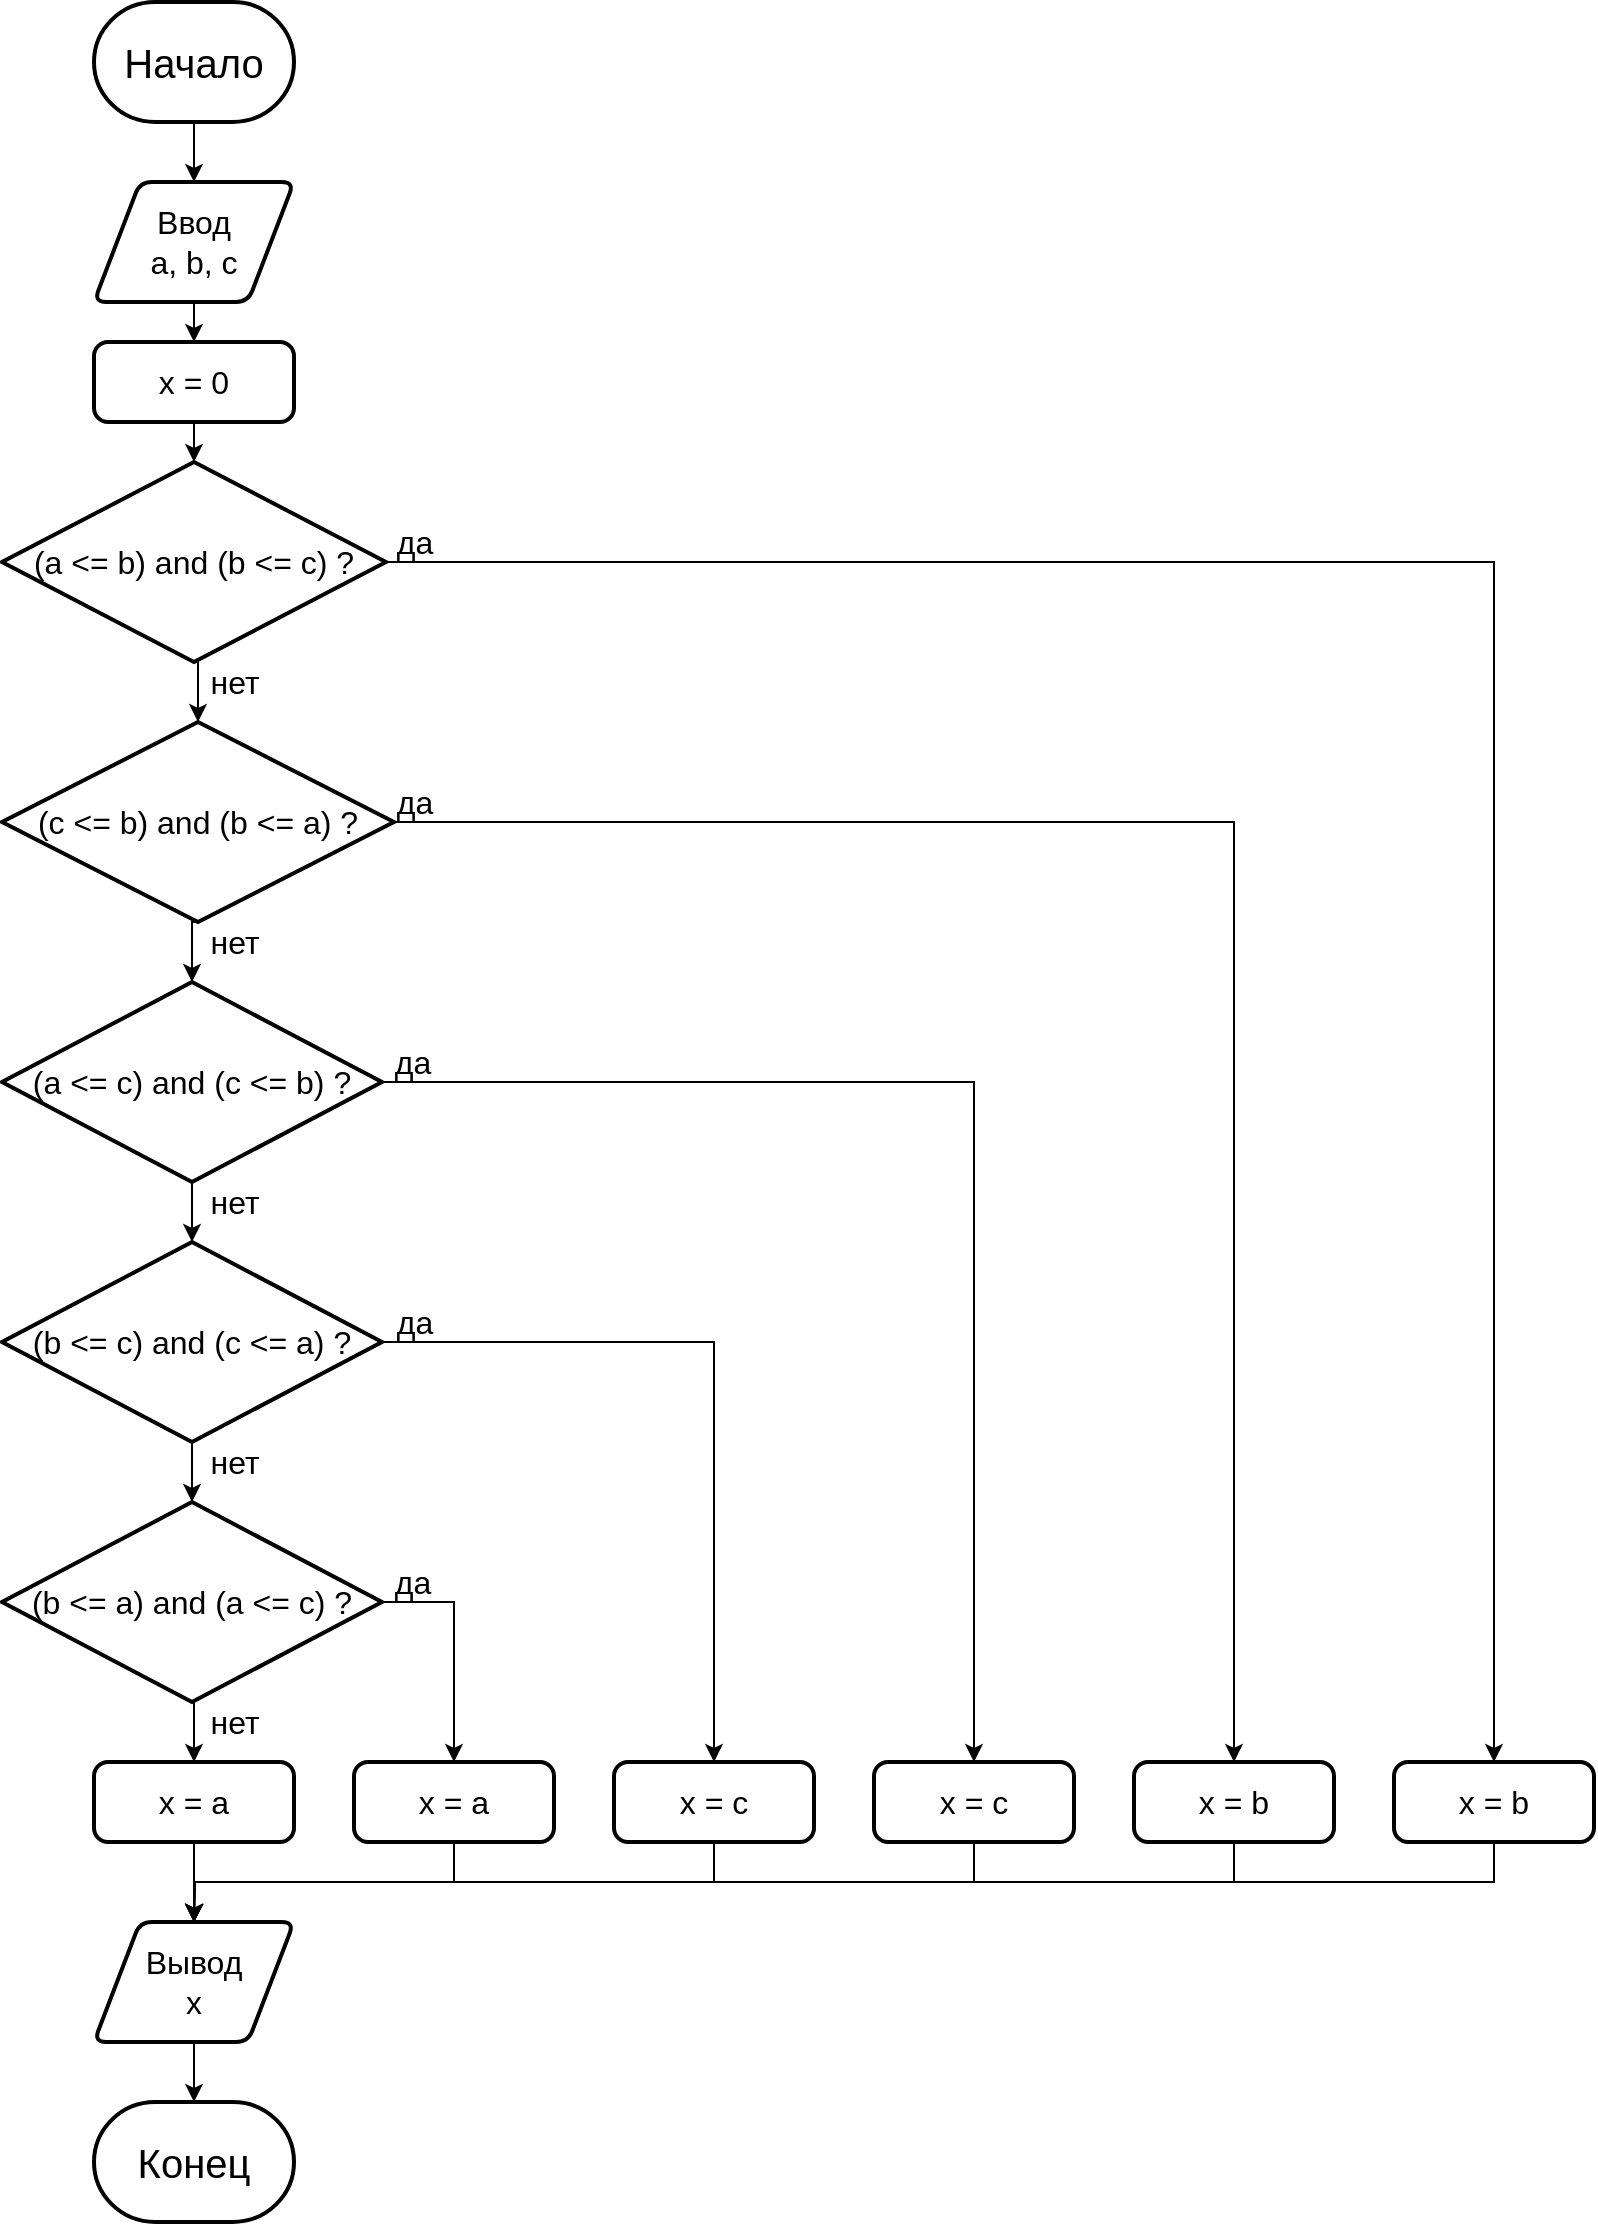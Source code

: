 <mxfile version="16.5.1" type="device"><diagram id="C5RBs43oDa-KdzZeNtuy" name="Page-1"><mxGraphModel dx="1038" dy="641" grid="1" gridSize="10" guides="1" tooltips="1" connect="1" arrows="1" fold="1" page="1" pageScale="1" pageWidth="827" pageHeight="1169" math="0" shadow="0"><root><mxCell id="WIyWlLk6GJQsqaUBKTNV-0"/><mxCell id="WIyWlLk6GJQsqaUBKTNV-1" parent="WIyWlLk6GJQsqaUBKTNV-0"/><mxCell id="g63S7qlXy1JvxqLdpf7K-1" style="edgeStyle=orthogonalEdgeStyle;rounded=0;orthogonalLoop=1;jettySize=auto;html=1;exitX=0.5;exitY=1;exitDx=0;exitDy=0;exitPerimeter=0;fontSize=16;" edge="1" parent="WIyWlLk6GJQsqaUBKTNV-1" source="5FSRWbrrC5H5Z-ie-0Nd-0" target="g63S7qlXy1JvxqLdpf7K-0"><mxGeometry relative="1" as="geometry"/></mxCell><mxCell id="5FSRWbrrC5H5Z-ie-0Nd-0" value="&lt;font style=&quot;font-size: 20px&quot;&gt;Начало&lt;/font&gt;" style="strokeWidth=2;html=1;shape=mxgraph.flowchart.terminator;whiteSpace=wrap;" parent="WIyWlLk6GJQsqaUBKTNV-1" vertex="1"><mxGeometry x="70" y="10" width="100" height="60" as="geometry"/></mxCell><mxCell id="5FSRWbrrC5H5Z-ie-0Nd-1" value="Конец" style="strokeWidth=2;html=1;shape=mxgraph.flowchart.terminator;whiteSpace=wrap;fontSize=20;" parent="WIyWlLk6GJQsqaUBKTNV-1" vertex="1"><mxGeometry x="70" y="1060" width="100" height="60" as="geometry"/></mxCell><mxCell id="g63S7qlXy1JvxqLdpf7K-3" style="edgeStyle=orthogonalEdgeStyle;rounded=0;orthogonalLoop=1;jettySize=auto;html=1;exitX=0.5;exitY=1;exitDx=0;exitDy=0;entryX=0.5;entryY=0;entryDx=0;entryDy=0;fontSize=16;" edge="1" parent="WIyWlLk6GJQsqaUBKTNV-1" source="g63S7qlXy1JvxqLdpf7K-0" target="g63S7qlXy1JvxqLdpf7K-2"><mxGeometry relative="1" as="geometry"/></mxCell><mxCell id="g63S7qlXy1JvxqLdpf7K-0" value="Ввод&lt;br&gt;a, b, c" style="shape=parallelogram;html=1;strokeWidth=2;perimeter=parallelogramPerimeter;whiteSpace=wrap;rounded=1;arcSize=12;size=0.23;fontSize=16;" vertex="1" parent="WIyWlLk6GJQsqaUBKTNV-1"><mxGeometry x="70" y="100" width="100" height="60" as="geometry"/></mxCell><mxCell id="g63S7qlXy1JvxqLdpf7K-9" style="edgeStyle=orthogonalEdgeStyle;rounded=0;orthogonalLoop=1;jettySize=auto;html=1;exitX=0.5;exitY=1;exitDx=0;exitDy=0;entryX=0.5;entryY=0;entryDx=0;entryDy=0;entryPerimeter=0;fontSize=16;" edge="1" parent="WIyWlLk6GJQsqaUBKTNV-1" source="g63S7qlXy1JvxqLdpf7K-2" target="g63S7qlXy1JvxqLdpf7K-4"><mxGeometry relative="1" as="geometry"/></mxCell><mxCell id="g63S7qlXy1JvxqLdpf7K-2" value="x = 0" style="rounded=1;whiteSpace=wrap;html=1;absoluteArcSize=1;arcSize=14;strokeWidth=2;fontSize=16;" vertex="1" parent="WIyWlLk6GJQsqaUBKTNV-1"><mxGeometry x="70" y="180" width="100" height="40" as="geometry"/></mxCell><mxCell id="g63S7qlXy1JvxqLdpf7K-14" style="edgeStyle=orthogonalEdgeStyle;rounded=0;orthogonalLoop=1;jettySize=auto;html=1;exitX=0.5;exitY=1;exitDx=0;exitDy=0;exitPerimeter=0;entryX=0.5;entryY=0;entryDx=0;entryDy=0;entryPerimeter=0;fontSize=16;" edge="1" parent="WIyWlLk6GJQsqaUBKTNV-1" source="g63S7qlXy1JvxqLdpf7K-4" target="g63S7qlXy1JvxqLdpf7K-5"><mxGeometry relative="1" as="geometry"/></mxCell><mxCell id="g63S7qlXy1JvxqLdpf7K-40" style="edgeStyle=orthogonalEdgeStyle;rounded=0;orthogonalLoop=1;jettySize=auto;html=1;exitX=1;exitY=0.5;exitDx=0;exitDy=0;exitPerimeter=0;fontSize=16;" edge="1" parent="WIyWlLk6GJQsqaUBKTNV-1" source="g63S7qlXy1JvxqLdpf7K-4" target="g63S7qlXy1JvxqLdpf7K-29"><mxGeometry relative="1" as="geometry"/></mxCell><mxCell id="g63S7qlXy1JvxqLdpf7K-4" value="(a &amp;lt;= b) and (b &amp;lt;= c) ?" style="strokeWidth=2;html=1;shape=mxgraph.flowchart.decision;whiteSpace=wrap;fontSize=16;" vertex="1" parent="WIyWlLk6GJQsqaUBKTNV-1"><mxGeometry x="24" y="240" width="192" height="100" as="geometry"/></mxCell><mxCell id="g63S7qlXy1JvxqLdpf7K-15" style="edgeStyle=orthogonalEdgeStyle;rounded=0;orthogonalLoop=1;jettySize=auto;html=1;exitX=0.5;exitY=1;exitDx=0;exitDy=0;exitPerimeter=0;entryX=0.5;entryY=0;entryDx=0;entryDy=0;entryPerimeter=0;fontSize=16;" edge="1" parent="WIyWlLk6GJQsqaUBKTNV-1" source="g63S7qlXy1JvxqLdpf7K-5" target="g63S7qlXy1JvxqLdpf7K-8"><mxGeometry relative="1" as="geometry"/></mxCell><mxCell id="g63S7qlXy1JvxqLdpf7K-39" style="edgeStyle=orthogonalEdgeStyle;rounded=0;orthogonalLoop=1;jettySize=auto;html=1;exitX=1;exitY=0.5;exitDx=0;exitDy=0;exitPerimeter=0;fontSize=16;" edge="1" parent="WIyWlLk6GJQsqaUBKTNV-1" source="g63S7qlXy1JvxqLdpf7K-5" target="g63S7qlXy1JvxqLdpf7K-28"><mxGeometry relative="1" as="geometry"/></mxCell><mxCell id="g63S7qlXy1JvxqLdpf7K-5" value="(c &amp;lt;= b) and (b &amp;lt;= a) ?" style="strokeWidth=2;html=1;shape=mxgraph.flowchart.decision;whiteSpace=wrap;fontSize=16;" vertex="1" parent="WIyWlLk6GJQsqaUBKTNV-1"><mxGeometry x="24" y="370" width="196" height="100" as="geometry"/></mxCell><mxCell id="g63S7qlXy1JvxqLdpf7K-17" style="edgeStyle=orthogonalEdgeStyle;rounded=0;orthogonalLoop=1;jettySize=auto;html=1;exitX=0.5;exitY=1;exitDx=0;exitDy=0;exitPerimeter=0;entryX=0.5;entryY=0;entryDx=0;entryDy=0;entryPerimeter=0;fontSize=16;" edge="1" parent="WIyWlLk6GJQsqaUBKTNV-1" source="g63S7qlXy1JvxqLdpf7K-6" target="g63S7qlXy1JvxqLdpf7K-7"><mxGeometry relative="1" as="geometry"/></mxCell><mxCell id="g63S7qlXy1JvxqLdpf7K-36" style="edgeStyle=orthogonalEdgeStyle;rounded=0;orthogonalLoop=1;jettySize=auto;html=1;exitX=1;exitY=0.5;exitDx=0;exitDy=0;exitPerimeter=0;entryX=0.5;entryY=0;entryDx=0;entryDy=0;fontSize=16;" edge="1" parent="WIyWlLk6GJQsqaUBKTNV-1" source="g63S7qlXy1JvxqLdpf7K-6" target="g63S7qlXy1JvxqLdpf7K-26"><mxGeometry relative="1" as="geometry"/></mxCell><mxCell id="g63S7qlXy1JvxqLdpf7K-6" value="(b &amp;lt;= c) and (c &amp;lt;= a) ?" style="strokeWidth=2;html=1;shape=mxgraph.flowchart.decision;whiteSpace=wrap;fontSize=16;" vertex="1" parent="WIyWlLk6GJQsqaUBKTNV-1"><mxGeometry x="24" y="630" width="190" height="100" as="geometry"/></mxCell><mxCell id="g63S7qlXy1JvxqLdpf7K-18" style="edgeStyle=orthogonalEdgeStyle;rounded=0;orthogonalLoop=1;jettySize=auto;html=1;exitX=0.5;exitY=1;exitDx=0;exitDy=0;exitPerimeter=0;entryX=0.5;entryY=0;entryDx=0;entryDy=0;fontSize=16;" edge="1" parent="WIyWlLk6GJQsqaUBKTNV-1" source="g63S7qlXy1JvxqLdpf7K-7" target="g63S7qlXy1JvxqLdpf7K-13"><mxGeometry relative="1" as="geometry"/></mxCell><mxCell id="g63S7qlXy1JvxqLdpf7K-35" style="edgeStyle=orthogonalEdgeStyle;rounded=0;orthogonalLoop=1;jettySize=auto;html=1;exitX=1;exitY=0.5;exitDx=0;exitDy=0;exitPerimeter=0;fontSize=16;" edge="1" parent="WIyWlLk6GJQsqaUBKTNV-1" source="g63S7qlXy1JvxqLdpf7K-7" target="g63S7qlXy1JvxqLdpf7K-25"><mxGeometry relative="1" as="geometry"/></mxCell><mxCell id="g63S7qlXy1JvxqLdpf7K-7" value="(b &amp;lt;= a) and (a &amp;lt;= c) ?" style="strokeWidth=2;html=1;shape=mxgraph.flowchart.decision;whiteSpace=wrap;fontSize=16;" vertex="1" parent="WIyWlLk6GJQsqaUBKTNV-1"><mxGeometry x="24" y="760" width="190" height="100" as="geometry"/></mxCell><mxCell id="g63S7qlXy1JvxqLdpf7K-16" style="edgeStyle=orthogonalEdgeStyle;rounded=0;orthogonalLoop=1;jettySize=auto;html=1;exitX=0.5;exitY=1;exitDx=0;exitDy=0;exitPerimeter=0;entryX=0.5;entryY=0;entryDx=0;entryDy=0;entryPerimeter=0;fontSize=16;" edge="1" parent="WIyWlLk6GJQsqaUBKTNV-1" source="g63S7qlXy1JvxqLdpf7K-8" target="g63S7qlXy1JvxqLdpf7K-6"><mxGeometry relative="1" as="geometry"/></mxCell><mxCell id="g63S7qlXy1JvxqLdpf7K-37" style="edgeStyle=orthogonalEdgeStyle;rounded=0;orthogonalLoop=1;jettySize=auto;html=1;exitX=1;exitY=0.5;exitDx=0;exitDy=0;exitPerimeter=0;entryX=0.5;entryY=0;entryDx=0;entryDy=0;fontSize=16;" edge="1" parent="WIyWlLk6GJQsqaUBKTNV-1" source="g63S7qlXy1JvxqLdpf7K-8" target="g63S7qlXy1JvxqLdpf7K-27"><mxGeometry relative="1" as="geometry"/></mxCell><mxCell id="g63S7qlXy1JvxqLdpf7K-8" value="(a &amp;lt;= c) and (c &amp;lt;= b) ?" style="strokeWidth=2;html=1;shape=mxgraph.flowchart.decision;whiteSpace=wrap;fontSize=16;" vertex="1" parent="WIyWlLk6GJQsqaUBKTNV-1"><mxGeometry x="24" y="500" width="190" height="100" as="geometry"/></mxCell><mxCell id="g63S7qlXy1JvxqLdpf7K-12" style="edgeStyle=orthogonalEdgeStyle;rounded=0;orthogonalLoop=1;jettySize=auto;html=1;exitX=0.5;exitY=1;exitDx=0;exitDy=0;entryX=0.5;entryY=0;entryDx=0;entryDy=0;entryPerimeter=0;fontSize=16;" edge="1" parent="WIyWlLk6GJQsqaUBKTNV-1" source="g63S7qlXy1JvxqLdpf7K-10" target="5FSRWbrrC5H5Z-ie-0Nd-1"><mxGeometry relative="1" as="geometry"/></mxCell><mxCell id="g63S7qlXy1JvxqLdpf7K-10" value="Вывод&lt;br&gt;x" style="shape=parallelogram;html=1;strokeWidth=2;perimeter=parallelogramPerimeter;whiteSpace=wrap;rounded=1;arcSize=12;size=0.23;fontSize=16;" vertex="1" parent="WIyWlLk6GJQsqaUBKTNV-1"><mxGeometry x="70" y="970" width="100" height="60" as="geometry"/></mxCell><mxCell id="g63S7qlXy1JvxqLdpf7K-19" style="edgeStyle=orthogonalEdgeStyle;rounded=0;orthogonalLoop=1;jettySize=auto;html=1;exitX=0.5;exitY=1;exitDx=0;exitDy=0;fontSize=16;" edge="1" parent="WIyWlLk6GJQsqaUBKTNV-1" source="g63S7qlXy1JvxqLdpf7K-13" target="g63S7qlXy1JvxqLdpf7K-10"><mxGeometry relative="1" as="geometry"/></mxCell><mxCell id="g63S7qlXy1JvxqLdpf7K-13" value="x = a" style="rounded=1;whiteSpace=wrap;html=1;absoluteArcSize=1;arcSize=14;strokeWidth=2;fontSize=16;" vertex="1" parent="WIyWlLk6GJQsqaUBKTNV-1"><mxGeometry x="70" y="890" width="100" height="40" as="geometry"/></mxCell><mxCell id="g63S7qlXy1JvxqLdpf7K-20" value="нет" style="text;html=1;align=center;verticalAlign=middle;resizable=0;points=[];autosize=1;strokeColor=none;fillColor=none;fontSize=16;" vertex="1" parent="WIyWlLk6GJQsqaUBKTNV-1"><mxGeometry x="120" y="340" width="40" height="20" as="geometry"/></mxCell><mxCell id="g63S7qlXy1JvxqLdpf7K-21" value="нет" style="text;html=1;align=center;verticalAlign=middle;resizable=0;points=[];autosize=1;strokeColor=none;fillColor=none;fontSize=16;" vertex="1" parent="WIyWlLk6GJQsqaUBKTNV-1"><mxGeometry x="120" y="470" width="40" height="20" as="geometry"/></mxCell><mxCell id="g63S7qlXy1JvxqLdpf7K-22" value="нет" style="text;html=1;align=center;verticalAlign=middle;resizable=0;points=[];autosize=1;strokeColor=none;fillColor=none;fontSize=16;" vertex="1" parent="WIyWlLk6GJQsqaUBKTNV-1"><mxGeometry x="120" y="600" width="40" height="20" as="geometry"/></mxCell><mxCell id="g63S7qlXy1JvxqLdpf7K-23" value="нет" style="text;html=1;align=center;verticalAlign=middle;resizable=0;points=[];autosize=1;strokeColor=none;fillColor=none;fontSize=16;" vertex="1" parent="WIyWlLk6GJQsqaUBKTNV-1"><mxGeometry x="120" y="730" width="40" height="20" as="geometry"/></mxCell><mxCell id="g63S7qlXy1JvxqLdpf7K-24" value="нет" style="text;html=1;align=center;verticalAlign=middle;resizable=0;points=[];autosize=1;strokeColor=none;fillColor=none;fontSize=16;" vertex="1" parent="WIyWlLk6GJQsqaUBKTNV-1"><mxGeometry x="120" y="860" width="40" height="20" as="geometry"/></mxCell><mxCell id="g63S7qlXy1JvxqLdpf7K-30" style="edgeStyle=orthogonalEdgeStyle;rounded=0;orthogonalLoop=1;jettySize=auto;html=1;exitX=0.5;exitY=1;exitDx=0;exitDy=0;fontSize=16;" edge="1" parent="WIyWlLk6GJQsqaUBKTNV-1" source="g63S7qlXy1JvxqLdpf7K-25"><mxGeometry relative="1" as="geometry"><mxPoint x="120" y="970" as="targetPoint"/></mxGeometry></mxCell><mxCell id="g63S7qlXy1JvxqLdpf7K-25" value="x = a" style="rounded=1;whiteSpace=wrap;html=1;absoluteArcSize=1;arcSize=14;strokeWidth=2;fontSize=16;" vertex="1" parent="WIyWlLk6GJQsqaUBKTNV-1"><mxGeometry x="200" y="890" width="100" height="40" as="geometry"/></mxCell><mxCell id="g63S7qlXy1JvxqLdpf7K-31" style="edgeStyle=orthogonalEdgeStyle;rounded=0;orthogonalLoop=1;jettySize=auto;html=1;exitX=0.5;exitY=1;exitDx=0;exitDy=0;fontSize=16;" edge="1" parent="WIyWlLk6GJQsqaUBKTNV-1" source="g63S7qlXy1JvxqLdpf7K-26"><mxGeometry relative="1" as="geometry"><mxPoint x="120" y="970" as="targetPoint"/></mxGeometry></mxCell><mxCell id="g63S7qlXy1JvxqLdpf7K-26" value="x = c" style="rounded=1;whiteSpace=wrap;html=1;absoluteArcSize=1;arcSize=14;strokeWidth=2;fontSize=16;" vertex="1" parent="WIyWlLk6GJQsqaUBKTNV-1"><mxGeometry x="330" y="890" width="100" height="40" as="geometry"/></mxCell><mxCell id="g63S7qlXy1JvxqLdpf7K-32" style="edgeStyle=orthogonalEdgeStyle;rounded=0;orthogonalLoop=1;jettySize=auto;html=1;exitX=0.5;exitY=1;exitDx=0;exitDy=0;entryX=0.5;entryY=0;entryDx=0;entryDy=0;fontSize=16;" edge="1" parent="WIyWlLk6GJQsqaUBKTNV-1" source="g63S7qlXy1JvxqLdpf7K-27" target="g63S7qlXy1JvxqLdpf7K-10"><mxGeometry relative="1" as="geometry"/></mxCell><mxCell id="g63S7qlXy1JvxqLdpf7K-27" value="x = c" style="rounded=1;whiteSpace=wrap;html=1;absoluteArcSize=1;arcSize=14;strokeWidth=2;fontSize=16;" vertex="1" parent="WIyWlLk6GJQsqaUBKTNV-1"><mxGeometry x="460" y="890" width="100" height="40" as="geometry"/></mxCell><mxCell id="g63S7qlXy1JvxqLdpf7K-33" style="edgeStyle=orthogonalEdgeStyle;rounded=0;orthogonalLoop=1;jettySize=auto;html=1;exitX=0.5;exitY=1;exitDx=0;exitDy=0;entryX=0.5;entryY=0;entryDx=0;entryDy=0;fontSize=16;" edge="1" parent="WIyWlLk6GJQsqaUBKTNV-1" source="g63S7qlXy1JvxqLdpf7K-28" target="g63S7qlXy1JvxqLdpf7K-10"><mxGeometry relative="1" as="geometry"/></mxCell><mxCell id="g63S7qlXy1JvxqLdpf7K-28" value="x = b" style="rounded=1;whiteSpace=wrap;html=1;absoluteArcSize=1;arcSize=14;strokeWidth=2;fontSize=16;" vertex="1" parent="WIyWlLk6GJQsqaUBKTNV-1"><mxGeometry x="590" y="890" width="100" height="40" as="geometry"/></mxCell><mxCell id="g63S7qlXy1JvxqLdpf7K-34" style="edgeStyle=orthogonalEdgeStyle;rounded=0;orthogonalLoop=1;jettySize=auto;html=1;exitX=0.5;exitY=1;exitDx=0;exitDy=0;entryX=0.5;entryY=0;entryDx=0;entryDy=0;fontSize=16;" edge="1" parent="WIyWlLk6GJQsqaUBKTNV-1" source="g63S7qlXy1JvxqLdpf7K-29" target="g63S7qlXy1JvxqLdpf7K-10"><mxGeometry relative="1" as="geometry"/></mxCell><mxCell id="g63S7qlXy1JvxqLdpf7K-29" value="x = b" style="rounded=1;whiteSpace=wrap;html=1;absoluteArcSize=1;arcSize=14;strokeWidth=2;fontSize=16;" vertex="1" parent="WIyWlLk6GJQsqaUBKTNV-1"><mxGeometry x="720" y="890" width="100" height="40" as="geometry"/></mxCell><mxCell id="g63S7qlXy1JvxqLdpf7K-41" value="да" style="text;html=1;align=center;verticalAlign=middle;resizable=0;points=[];autosize=1;strokeColor=none;fillColor=none;fontSize=16;" vertex="1" parent="WIyWlLk6GJQsqaUBKTNV-1"><mxGeometry x="214" y="790" width="30" height="20" as="geometry"/></mxCell><mxCell id="g63S7qlXy1JvxqLdpf7K-42" value="да" style="text;html=1;align=center;verticalAlign=middle;resizable=0;points=[];autosize=1;strokeColor=none;fillColor=none;fontSize=16;" vertex="1" parent="WIyWlLk6GJQsqaUBKTNV-1"><mxGeometry x="215" y="660" width="30" height="20" as="geometry"/></mxCell><mxCell id="g63S7qlXy1JvxqLdpf7K-43" value="да" style="text;html=1;align=center;verticalAlign=middle;resizable=0;points=[];autosize=1;strokeColor=none;fillColor=none;fontSize=16;" vertex="1" parent="WIyWlLk6GJQsqaUBKTNV-1"><mxGeometry x="214" y="530" width="30" height="20" as="geometry"/></mxCell><mxCell id="g63S7qlXy1JvxqLdpf7K-44" value="да" style="text;html=1;align=center;verticalAlign=middle;resizable=0;points=[];autosize=1;strokeColor=none;fillColor=none;fontSize=16;" vertex="1" parent="WIyWlLk6GJQsqaUBKTNV-1"><mxGeometry x="215" y="400" width="30" height="20" as="geometry"/></mxCell><mxCell id="g63S7qlXy1JvxqLdpf7K-46" value="да" style="text;html=1;align=center;verticalAlign=middle;resizable=0;points=[];autosize=1;strokeColor=none;fillColor=none;fontSize=16;" vertex="1" parent="WIyWlLk6GJQsqaUBKTNV-1"><mxGeometry x="215" y="270" width="30" height="20" as="geometry"/></mxCell></root></mxGraphModel></diagram></mxfile>